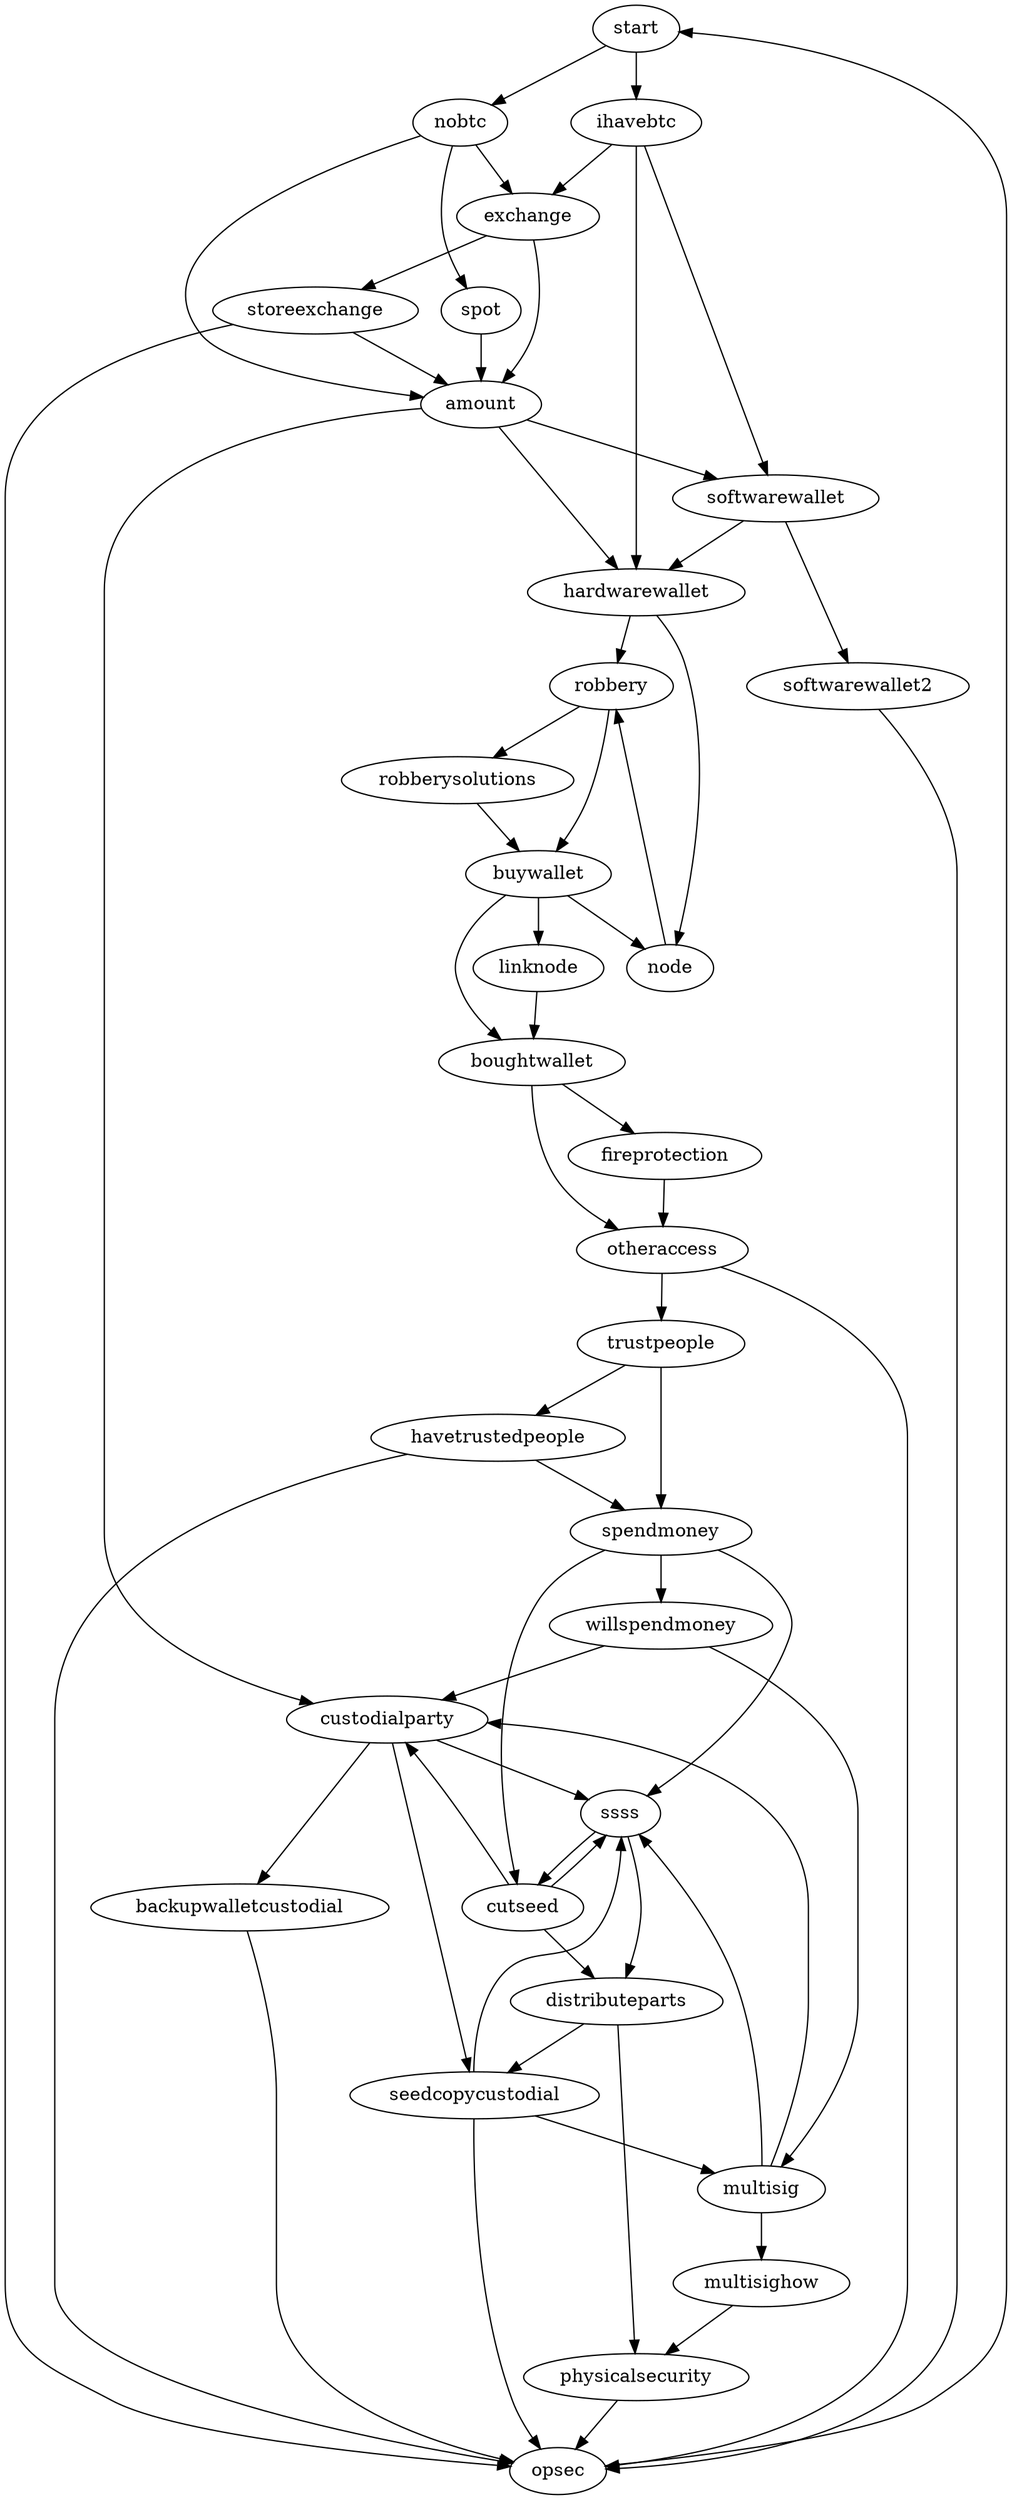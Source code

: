 digraph G {
  #rankdir=LR;
  overlap=false
  splines=true
  tailclip=false
  headclip=false
_start [label="start"]
_start -> _nobtc
_start -> _ihavebtc
_ihavebtc [label="ihavebtc"]
_ihavebtc -> _exchange
_ihavebtc -> _hardwarewallet
_ihavebtc -> _softwarewallet
_nobtc [label="nobtc"]
_nobtc -> _spot
_nobtc -> _amount
_nobtc -> _exchange
_spot [label="spot"]
_spot -> _amount
_exchange [label="exchange"]
_exchange -> _storeexchange
_exchange -> _amount
_amount [label="amount"]
_amount -> _softwarewallet
_amount -> _hardwarewallet
_amount -> _custodialparty
_storeexchange [label="storeexchange"]
_storeexchange -> _amount
_storeexchange -> _opsec
_softwarewallet [label="softwarewallet"]
_softwarewallet -> _softwarewallet2
_softwarewallet -> _hardwarewallet
_softwarewallet2 [label="softwarewallet2"]
_softwarewallet2 -> _opsec
_hardwarewallet [label="hardwarewallet"]
_hardwarewallet -> _robbery
_hardwarewallet -> _node
_node [label="node"]
_node -> _robbery
_robbery [label="robbery"]
_robbery -> _robberysolutions
_robbery -> _buywallet
_robberysolutions [label="robberysolutions"]
_robberysolutions -> _buywallet
_buywallet [label="buywallet"]
_buywallet -> _linknode
_buywallet -> _boughtwallet
_buywallet -> _node
_linknode [label="linknode"]
_linknode -> _boughtwallet
_boughtwallet [label="boughtwallet"]
_boughtwallet -> _fireprotection
_boughtwallet -> _otheraccess
_fireprotection [label="fireprotection"]
_fireprotection -> _otheraccess
_otheraccess [label="otheraccess"]
_otheraccess -> _trustpeople
_otheraccess -> _opsec
_trustpeople [label="trustpeople"]
_trustpeople -> _havetrustedpeople
_trustpeople -> _spendmoney
_havetrustedpeople [label="havetrustedpeople"]
_havetrustedpeople -> _opsec
_havetrustedpeople -> _spendmoney
_spendmoney [label="spendmoney"]
_spendmoney -> _willspendmoney
_spendmoney -> _ssss
_spendmoney -> _cutseed
_willspendmoney [label="willspendmoney"]
_willspendmoney -> _custodialparty
_willspendmoney -> _multisig
_ssss [label="ssss"]
_ssss -> _distributeparts
_ssss -> _cutseed
_cutseed [label="cutseed"]
_cutseed -> _distributeparts
_cutseed -> _ssss
_cutseed -> _custodialparty
_custodialparty [label="custodialparty"]
_custodialparty -> _backupwalletcustodial
_custodialparty -> _seedcopycustodial
_custodialparty -> _ssss
_multisig [label="multisig"]
_multisig -> _multisighow
_multisig -> _custodialparty
_multisig -> _ssss
_distributeparts [label="distributeparts"]
_distributeparts -> _physicalsecurity
_distributeparts -> _seedcopycustodial
_backupwalletcustodial [label="backupwalletcustodial"]
_backupwalletcustodial -> _opsec
_seedcopycustodial [label="seedcopycustodial"]
_seedcopycustodial -> _opsec
_seedcopycustodial -> _multisig
_seedcopycustodial -> _ssss
_multisighow [label="multisighow"]
_multisighow -> _physicalsecurity
_physicalsecurity [label="physicalsecurity"]
_physicalsecurity -> _opsec
_opsec [label="opsec"]
_opsec -> _start
}
